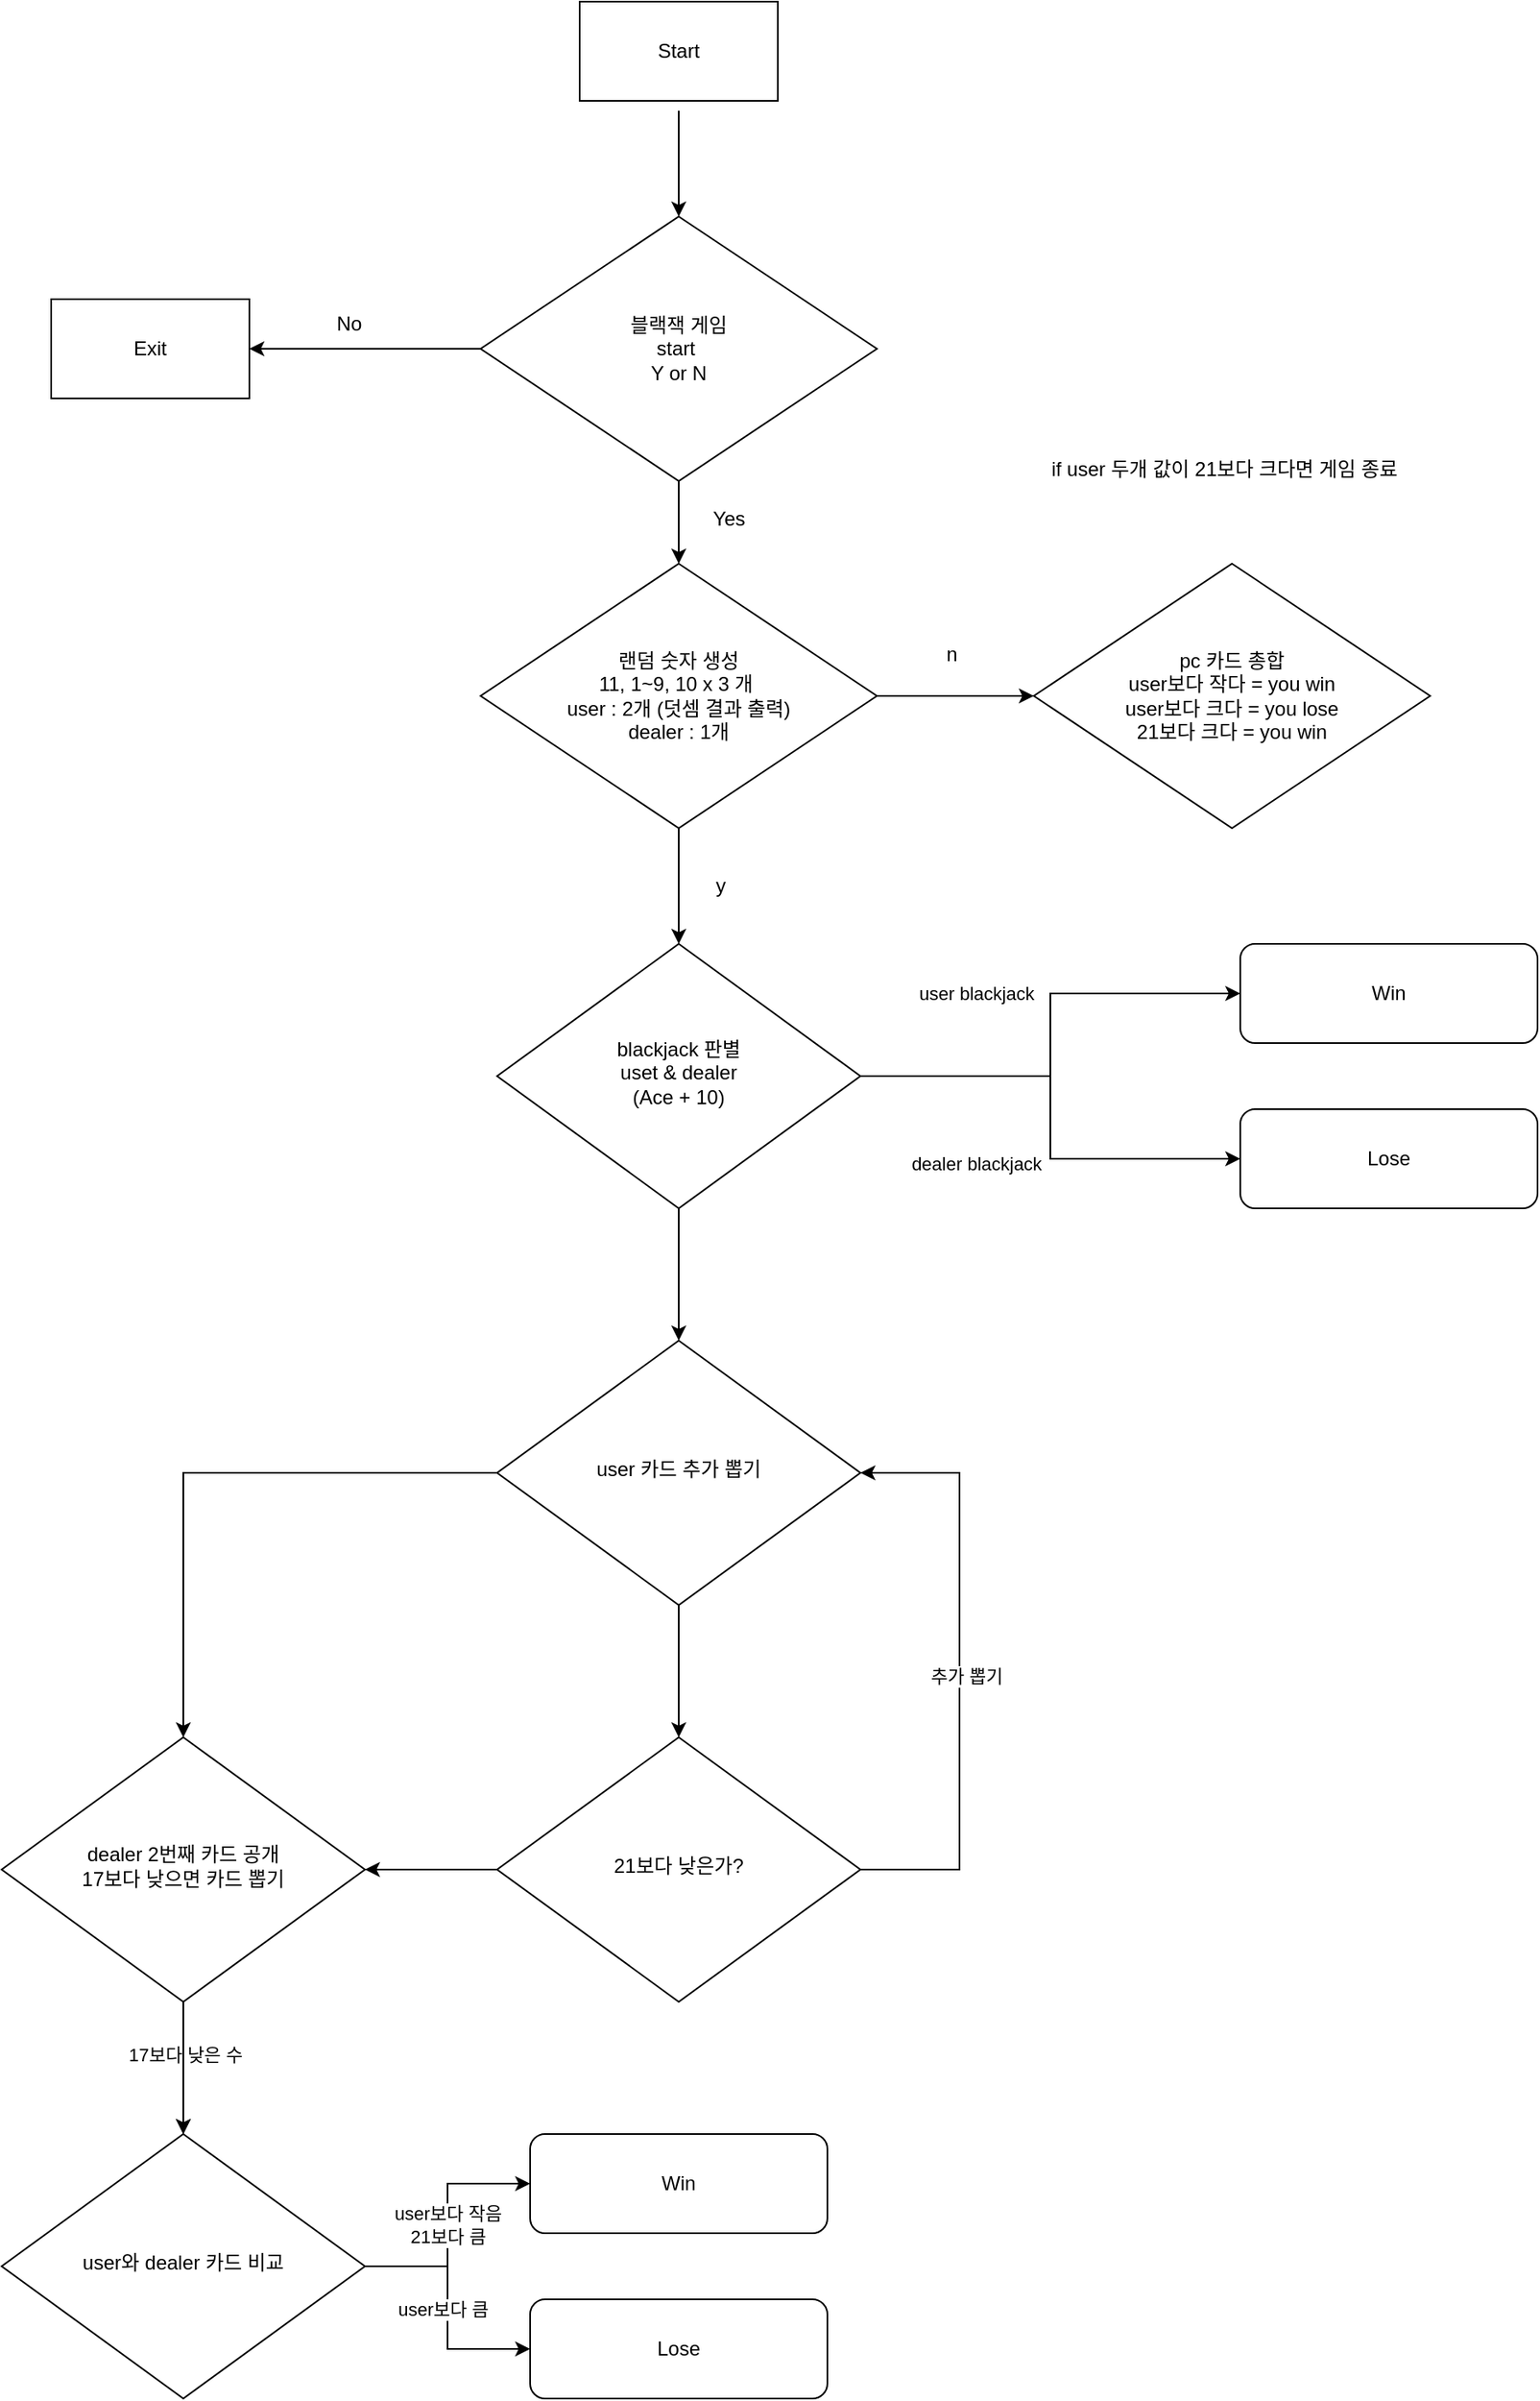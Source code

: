 <mxfile version="22.1.2" type="device">
  <diagram id="BxO6klJEb_uLm9-A6uWJ" name="Page-1">
    <mxGraphModel dx="1098" dy="1180" grid="1" gridSize="10" guides="1" tooltips="1" connect="1" arrows="1" fold="1" page="1" pageScale="1" pageWidth="1200" pageHeight="1920" math="0" shadow="0">
      <root>
        <mxCell id="0" />
        <mxCell id="1" parent="0" />
        <mxCell id="5" style="edgeStyle=none;html=1;exitX=0.5;exitY=1;exitDx=0;exitDy=0;entryX=0.5;entryY=0;entryDx=0;entryDy=0;" parent="1" source="2" target="3" edge="1">
          <mxGeometry relative="1" as="geometry" />
        </mxCell>
        <mxCell id="8" style="edgeStyle=none;html=1;fontSize=12;" parent="1" source="3" target="7" edge="1">
          <mxGeometry relative="1" as="geometry" />
        </mxCell>
        <mxCell id="9" style="edgeStyle=none;html=1;fontSize=12;" parent="1" source="3" target="6" edge="1">
          <mxGeometry relative="1" as="geometry" />
        </mxCell>
        <mxCell id="3" value="블랙잭 게임&lt;br&gt;start&amp;nbsp;&lt;br&gt;Y or N" style="rhombus;whiteSpace=wrap;html=1;fontFamily=Helvetica;fontSize=12;fontColor=default;align=center;strokeColor=default;strokeWidth=1;fillColor=default;" parent="1" vertex="1">
          <mxGeometry x="480" y="210" width="240" height="160" as="geometry" />
        </mxCell>
        <mxCell id="2" value="Start" style="rounded=0;whiteSpace=wrap;html=1;perimeterSpacing=6;strokeWidth=1;fontSize=12;gradientColor=none;" parent="1" vertex="1">
          <mxGeometry x="540" y="80" width="120" height="60" as="geometry" />
        </mxCell>
        <mxCell id="6" value="Exit" style="rounded=0;whiteSpace=wrap;html=1;strokeWidth=1;fontSize=12;gradientColor=none;" parent="1" vertex="1">
          <mxGeometry x="220" y="260" width="120" height="60" as="geometry" />
        </mxCell>
        <mxCell id="D96x7bOmITaF-tAiG1XP-35" value="" style="edgeStyle=orthogonalEdgeStyle;rounded=0;orthogonalLoop=1;jettySize=auto;html=1;" parent="1" source="7" target="D96x7bOmITaF-tAiG1XP-26" edge="1">
          <mxGeometry relative="1" as="geometry" />
        </mxCell>
        <mxCell id="D96x7bOmITaF-tAiG1XP-36" value="" style="edgeStyle=orthogonalEdgeStyle;rounded=0;orthogonalLoop=1;jettySize=auto;html=1;" parent="1" source="7" edge="1">
          <mxGeometry relative="1" as="geometry">
            <mxPoint x="600" y="650" as="targetPoint" />
          </mxGeometry>
        </mxCell>
        <mxCell id="7" value="랜덤 숫자 생성&lt;br&gt;11, 1~9, 10 x 3 개&amp;nbsp;&lt;br&gt;user : 2개 (덧셈 결과 출력)&lt;br&gt;dealer : 1개" style="rounded=0;whiteSpace=wrap;html=1;strokeWidth=1;fontSize=12;gradientColor=none;shape=rhombus;perimeter=rhombusPerimeter;" parent="1" vertex="1">
          <mxGeometry x="480" y="420" width="240" height="160" as="geometry" />
        </mxCell>
        <mxCell id="10" value="Yes" style="text;html=1;align=center;verticalAlign=middle;resizable=0;points=[];autosize=1;strokeColor=none;fillColor=none;fontSize=12;" parent="1" vertex="1">
          <mxGeometry x="610" y="378" width="40" height="30" as="geometry" />
        </mxCell>
        <mxCell id="11" value="No" style="text;html=1;align=center;verticalAlign=middle;resizable=0;points=[];autosize=1;strokeColor=none;fillColor=none;fontSize=12;" parent="1" vertex="1">
          <mxGeometry x="380" y="260" width="40" height="30" as="geometry" />
        </mxCell>
        <mxCell id="D96x7bOmITaF-tAiG1XP-21" value="if user 두개 값이 21보다 크다면 게임 종료" style="text;html=1;align=center;verticalAlign=middle;resizable=0;points=[];autosize=1;strokeColor=none;fillColor=none;" parent="1" vertex="1">
          <mxGeometry x="805" y="348" width="250" height="30" as="geometry" />
        </mxCell>
        <mxCell id="D96x7bOmITaF-tAiG1XP-26" value="pc 카드 총합&lt;br&gt;user보다 작다 = you win&lt;br&gt;user보다 크다 = you lose&lt;br&gt;21보다 크다 = you win" style="rounded=0;whiteSpace=wrap;html=1;strokeWidth=1;fontSize=12;gradientColor=none;shape=rhombus;perimeter=rhombusPerimeter;" parent="1" vertex="1">
          <mxGeometry x="815" y="420" width="240" height="160" as="geometry" />
        </mxCell>
        <mxCell id="D96x7bOmITaF-tAiG1XP-29" value="n" style="text;html=1;align=center;verticalAlign=middle;resizable=0;points=[];autosize=1;strokeColor=none;fillColor=none;" parent="1" vertex="1">
          <mxGeometry x="750" y="460" width="30" height="30" as="geometry" />
        </mxCell>
        <mxCell id="D96x7bOmITaF-tAiG1XP-47" value="" style="edgeStyle=orthogonalEdgeStyle;rounded=0;orthogonalLoop=1;jettySize=auto;html=1;" parent="1" target="D96x7bOmITaF-tAiG1XP-46" edge="1">
          <mxGeometry relative="1" as="geometry">
            <mxPoint x="600" y="810" as="sourcePoint" />
          </mxGeometry>
        </mxCell>
        <mxCell id="D96x7bOmITaF-tAiG1XP-49" value="n" style="edgeLabel;html=1;align=center;verticalAlign=middle;resizable=0;points=[];fontSize=16;fontFamily=Helvetica;fontColor=default;" parent="D96x7bOmITaF-tAiG1XP-47" vertex="1" connectable="0">
          <mxGeometry x="-0.025" y="2" relative="1" as="geometry">
            <mxPoint as="offset" />
          </mxGeometry>
        </mxCell>
        <mxCell id="D96x7bOmITaF-tAiG1XP-34" value="y" style="text;html=1;align=center;verticalAlign=middle;resizable=0;points=[];autosize=1;strokeColor=none;fillColor=none;" parent="1" vertex="1">
          <mxGeometry x="610" y="600" width="30" height="30" as="geometry" />
        </mxCell>
        <mxCell id="1RT8lEKowrVVDk6PhkPk-20" style="edgeStyle=orthogonalEdgeStyle;rounded=0;orthogonalLoop=1;jettySize=auto;html=1;exitX=1;exitY=0.5;exitDx=0;exitDy=0;entryX=0;entryY=0.5;entryDx=0;entryDy=0;" edge="1" parent="1" source="1RT8lEKowrVVDk6PhkPk-16" target="1RT8lEKowrVVDk6PhkPk-18">
          <mxGeometry relative="1" as="geometry" />
        </mxCell>
        <mxCell id="1RT8lEKowrVVDk6PhkPk-23" value="user blackjack" style="edgeLabel;html=1;align=center;verticalAlign=middle;resizable=0;points=[];" vertex="1" connectable="0" parent="1RT8lEKowrVVDk6PhkPk-20">
          <mxGeometry x="0.321" relative="1" as="geometry">
            <mxPoint x="-65" as="offset" />
          </mxGeometry>
        </mxCell>
        <mxCell id="1RT8lEKowrVVDk6PhkPk-22" style="edgeStyle=orthogonalEdgeStyle;rounded=0;orthogonalLoop=1;jettySize=auto;html=1;entryX=0;entryY=0.5;entryDx=0;entryDy=0;" edge="1" parent="1" source="1RT8lEKowrVVDk6PhkPk-16" target="1RT8lEKowrVVDk6PhkPk-19">
          <mxGeometry relative="1" as="geometry" />
        </mxCell>
        <mxCell id="1RT8lEKowrVVDk6PhkPk-24" value="dealer blackjack" style="edgeLabel;html=1;align=center;verticalAlign=middle;resizable=0;points=[];" vertex="1" connectable="0" parent="1RT8lEKowrVVDk6PhkPk-22">
          <mxGeometry x="0.6" y="-3" relative="1" as="geometry">
            <mxPoint x="-104" as="offset" />
          </mxGeometry>
        </mxCell>
        <mxCell id="1RT8lEKowrVVDk6PhkPk-28" value="" style="edgeStyle=orthogonalEdgeStyle;rounded=0;orthogonalLoop=1;jettySize=auto;html=1;" edge="1" parent="1" source="1RT8lEKowrVVDk6PhkPk-16" target="1RT8lEKowrVVDk6PhkPk-27">
          <mxGeometry relative="1" as="geometry" />
        </mxCell>
        <mxCell id="1RT8lEKowrVVDk6PhkPk-16" value="blackjack 판별&lt;br&gt;uset &amp;amp; dealer&lt;br&gt;(Ace + 10)" style="rhombus;whiteSpace=wrap;html=1;shadow=0;fontFamily=Helvetica;fontSize=12;align=center;strokeWidth=1;spacing=6;spacingTop=-4;" vertex="1" parent="1">
          <mxGeometry x="490" y="650" width="220" height="160" as="geometry" />
        </mxCell>
        <mxCell id="1RT8lEKowrVVDk6PhkPk-18" value="Win" style="rounded=1;whiteSpace=wrap;html=1;fontSize=12;glass=0;strokeWidth=1;shadow=0;" vertex="1" parent="1">
          <mxGeometry x="940" y="650" width="180" height="60" as="geometry" />
        </mxCell>
        <mxCell id="1RT8lEKowrVVDk6PhkPk-19" value="Lose" style="rounded=1;whiteSpace=wrap;html=1;fontSize=12;glass=0;strokeWidth=1;shadow=0;" vertex="1" parent="1">
          <mxGeometry x="940" y="750" width="180" height="60" as="geometry" />
        </mxCell>
        <mxCell id="1RT8lEKowrVVDk6PhkPk-34" value="" style="edgeStyle=orthogonalEdgeStyle;rounded=0;orthogonalLoop=1;jettySize=auto;html=1;" edge="1" parent="1" source="1RT8lEKowrVVDk6PhkPk-27" target="1RT8lEKowrVVDk6PhkPk-33">
          <mxGeometry relative="1" as="geometry" />
        </mxCell>
        <mxCell id="1RT8lEKowrVVDk6PhkPk-38" value="" style="edgeStyle=orthogonalEdgeStyle;rounded=0;orthogonalLoop=1;jettySize=auto;html=1;" edge="1" parent="1" source="1RT8lEKowrVVDk6PhkPk-27" target="1RT8lEKowrVVDk6PhkPk-37">
          <mxGeometry relative="1" as="geometry" />
        </mxCell>
        <mxCell id="1RT8lEKowrVVDk6PhkPk-27" value="user 카드 추가 뽑기" style="rhombus;whiteSpace=wrap;html=1;shadow=0;fontFamily=Helvetica;fontSize=12;align=center;strokeWidth=1;spacing=6;spacingTop=-4;" vertex="1" parent="1">
          <mxGeometry x="490" y="890" width="220" height="160" as="geometry" />
        </mxCell>
        <mxCell id="1RT8lEKowrVVDk6PhkPk-45" value="" style="edgeStyle=orthogonalEdgeStyle;rounded=0;orthogonalLoop=1;jettySize=auto;html=1;" edge="1" parent="1" source="1RT8lEKowrVVDk6PhkPk-33" target="1RT8lEKowrVVDk6PhkPk-44">
          <mxGeometry relative="1" as="geometry" />
        </mxCell>
        <mxCell id="1RT8lEKowrVVDk6PhkPk-46" value="17보다 낮은 수" style="edgeLabel;html=1;align=center;verticalAlign=middle;resizable=0;points=[];" vertex="1" connectable="0" parent="1RT8lEKowrVVDk6PhkPk-45">
          <mxGeometry x="-0.275" y="1" relative="1" as="geometry">
            <mxPoint y="3" as="offset" />
          </mxGeometry>
        </mxCell>
        <mxCell id="1RT8lEKowrVVDk6PhkPk-47" value="" style="edgeStyle=orthogonalEdgeStyle;rounded=0;orthogonalLoop=1;jettySize=auto;html=1;" edge="1" parent="1" source="1RT8lEKowrVVDk6PhkPk-33" target="1RT8lEKowrVVDk6PhkPk-44">
          <mxGeometry relative="1" as="geometry" />
        </mxCell>
        <mxCell id="1RT8lEKowrVVDk6PhkPk-33" value="dealer 2번째 카드 공개&lt;br&gt;17보다 낮으면 카드 뽑기" style="rhombus;whiteSpace=wrap;html=1;shadow=0;fontFamily=Helvetica;fontSize=12;align=center;strokeWidth=1;spacing=6;spacingTop=-4;" vertex="1" parent="1">
          <mxGeometry x="190" y="1130" width="220" height="160" as="geometry" />
        </mxCell>
        <mxCell id="1RT8lEKowrVVDk6PhkPk-39" style="edgeStyle=orthogonalEdgeStyle;rounded=0;orthogonalLoop=1;jettySize=auto;html=1;entryX=1;entryY=0.5;entryDx=0;entryDy=0;exitX=1;exitY=0.5;exitDx=0;exitDy=0;" edge="1" parent="1" source="1RT8lEKowrVVDk6PhkPk-37" target="1RT8lEKowrVVDk6PhkPk-27">
          <mxGeometry relative="1" as="geometry">
            <mxPoint x="730" y="1190" as="sourcePoint" />
            <mxPoint x="840" y="1020" as="targetPoint" />
            <Array as="points">
              <mxPoint x="770" y="1210" />
              <mxPoint x="770" y="970" />
            </Array>
          </mxGeometry>
        </mxCell>
        <mxCell id="1RT8lEKowrVVDk6PhkPk-42" value="추가 뽑기&lt;br&gt;" style="edgeLabel;html=1;align=center;verticalAlign=middle;resizable=0;points=[];" vertex="1" connectable="0" parent="1RT8lEKowrVVDk6PhkPk-39">
          <mxGeometry x="-0.017" y="-4" relative="1" as="geometry">
            <mxPoint as="offset" />
          </mxGeometry>
        </mxCell>
        <mxCell id="1RT8lEKowrVVDk6PhkPk-43" value="" style="edgeStyle=orthogonalEdgeStyle;rounded=0;orthogonalLoop=1;jettySize=auto;html=1;" edge="1" parent="1" source="1RT8lEKowrVVDk6PhkPk-37" target="1RT8lEKowrVVDk6PhkPk-33">
          <mxGeometry relative="1" as="geometry" />
        </mxCell>
        <mxCell id="1RT8lEKowrVVDk6PhkPk-37" value="21보다 낮은가?" style="rhombus;whiteSpace=wrap;html=1;shadow=0;fontFamily=Helvetica;fontSize=12;align=center;strokeWidth=1;spacing=6;spacingTop=-4;" vertex="1" parent="1">
          <mxGeometry x="490" y="1130" width="220" height="160" as="geometry" />
        </mxCell>
        <mxCell id="1RT8lEKowrVVDk6PhkPk-52" value="" style="edgeStyle=orthogonalEdgeStyle;rounded=0;orthogonalLoop=1;jettySize=auto;html=1;" edge="1" parent="1" source="1RT8lEKowrVVDk6PhkPk-44" target="1RT8lEKowrVVDk6PhkPk-51">
          <mxGeometry relative="1" as="geometry" />
        </mxCell>
        <mxCell id="1RT8lEKowrVVDk6PhkPk-55" value="user보다 큼" style="edgeLabel;html=1;align=center;verticalAlign=middle;resizable=0;points=[];" vertex="1" connectable="0" parent="1RT8lEKowrVVDk6PhkPk-52">
          <mxGeometry x="0.013" y="-3" relative="1" as="geometry">
            <mxPoint as="offset" />
          </mxGeometry>
        </mxCell>
        <mxCell id="1RT8lEKowrVVDk6PhkPk-53" style="edgeStyle=orthogonalEdgeStyle;rounded=0;orthogonalLoop=1;jettySize=auto;html=1;" edge="1" parent="1" source="1RT8lEKowrVVDk6PhkPk-44" target="1RT8lEKowrVVDk6PhkPk-50">
          <mxGeometry relative="1" as="geometry" />
        </mxCell>
        <mxCell id="1RT8lEKowrVVDk6PhkPk-54" value="user보다 작음&lt;br&gt;21보다 큼" style="edgeLabel;html=1;align=center;verticalAlign=middle;resizable=0;points=[];" vertex="1" connectable="0" parent="1RT8lEKowrVVDk6PhkPk-53">
          <mxGeometry relative="1" as="geometry">
            <mxPoint as="offset" />
          </mxGeometry>
        </mxCell>
        <mxCell id="1RT8lEKowrVVDk6PhkPk-44" value="user와 dealer 카드 비교" style="rhombus;whiteSpace=wrap;html=1;shadow=0;fontFamily=Helvetica;fontSize=12;align=center;strokeWidth=1;spacing=6;spacingTop=-4;" vertex="1" parent="1">
          <mxGeometry x="190" y="1370" width="220" height="160" as="geometry" />
        </mxCell>
        <mxCell id="1RT8lEKowrVVDk6PhkPk-50" value="Win" style="rounded=1;whiteSpace=wrap;html=1;fontSize=12;glass=0;strokeWidth=1;shadow=0;" vertex="1" parent="1">
          <mxGeometry x="510" y="1370" width="180" height="60" as="geometry" />
        </mxCell>
        <mxCell id="1RT8lEKowrVVDk6PhkPk-51" value="Lose" style="rounded=1;whiteSpace=wrap;html=1;fontSize=12;glass=0;strokeWidth=1;shadow=0;" vertex="1" parent="1">
          <mxGeometry x="510" y="1470" width="180" height="60" as="geometry" />
        </mxCell>
      </root>
    </mxGraphModel>
  </diagram>
</mxfile>
